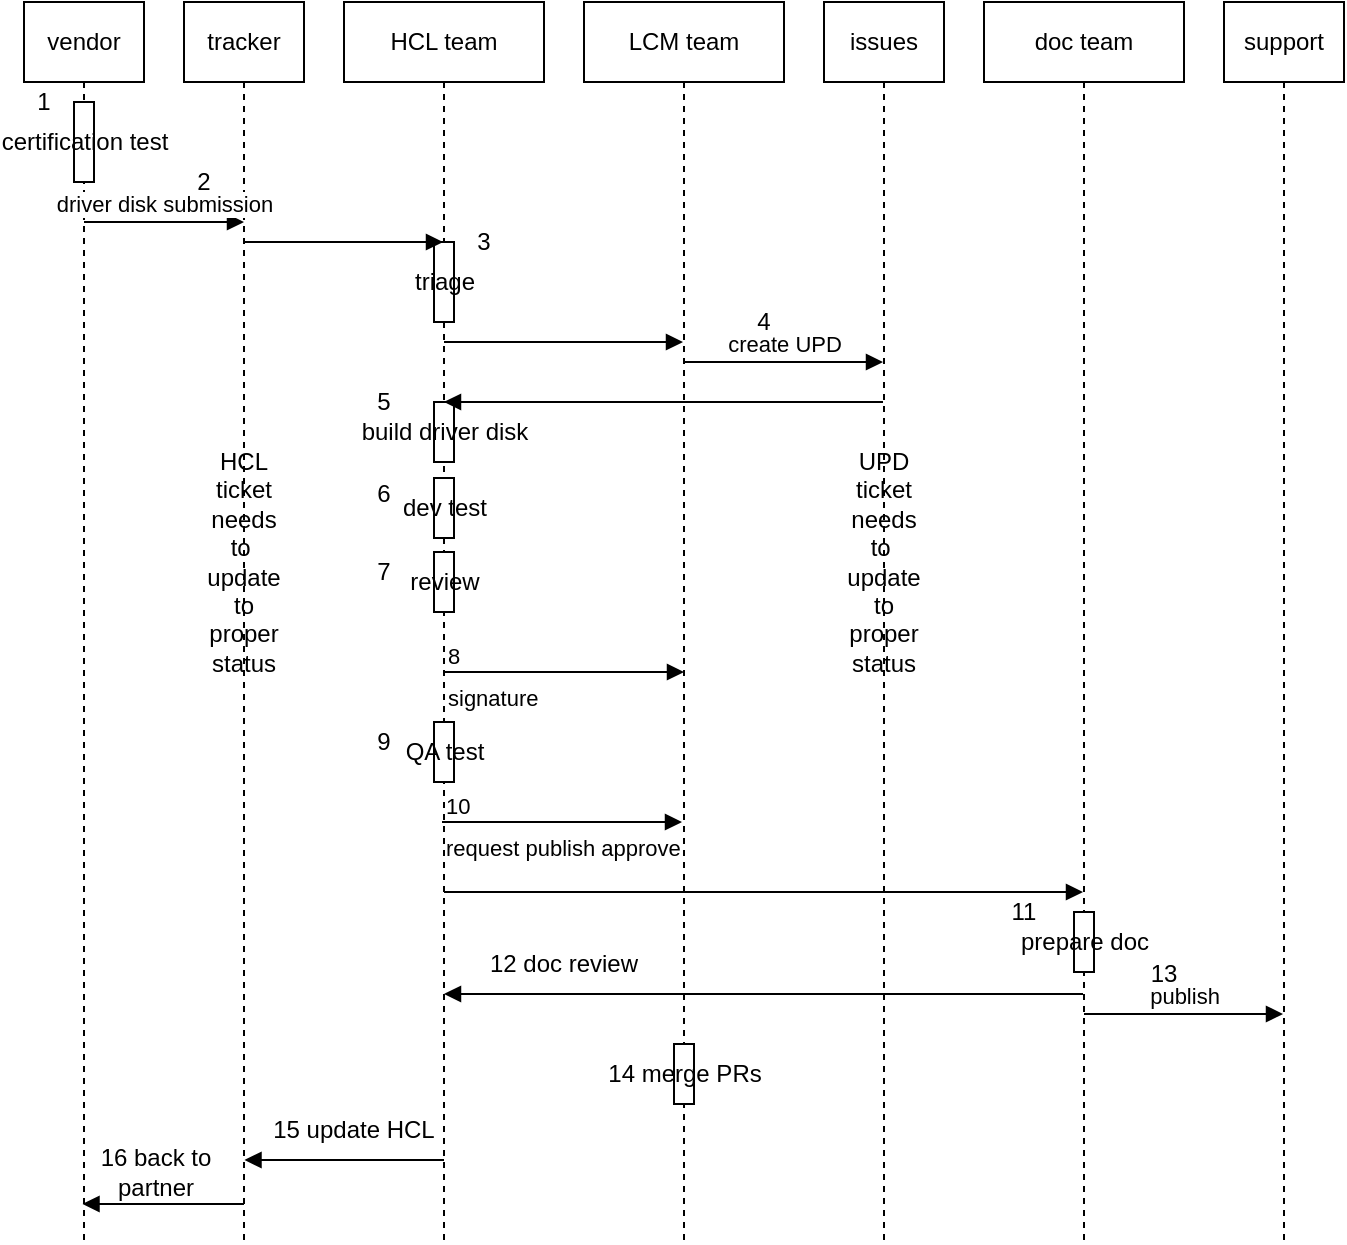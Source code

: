 <mxfile version="20.2.3" type="device"><diagram id="GiWtxwUclES2soi4miPW" name="Page-1"><mxGraphModel dx="1422" dy="705" grid="1" gridSize="10" guides="1" tooltips="1" connect="1" arrows="1" fold="1" page="1" pageScale="1" pageWidth="850" pageHeight="1100" math="0" shadow="0"><root><mxCell id="0"/><mxCell id="1" parent="0"/><mxCell id="kwoz5DQVjxbEdV94-G1b-7" value="vendor" style="shape=umlLifeline;perimeter=lifelinePerimeter;whiteSpace=wrap;html=1;container=1;collapsible=0;recursiveResize=0;outlineConnect=0;" parent="1" vertex="1"><mxGeometry x="40" y="40" width="60" height="620" as="geometry"/></mxCell><mxCell id="kwoz5DQVjxbEdV94-G1b-11" value="certification test" style="html=1;points=[];perimeter=orthogonalPerimeter;" parent="kwoz5DQVjxbEdV94-G1b-7" vertex="1"><mxGeometry x="25" y="50" width="10" height="40" as="geometry"/></mxCell><mxCell id="kwoz5DQVjxbEdV94-G1b-8" value="tracker" style="shape=umlLifeline;perimeter=lifelinePerimeter;whiteSpace=wrap;html=1;container=1;collapsible=0;recursiveResize=0;outlineConnect=0;" parent="1" vertex="1"><mxGeometry x="120" y="40" width="60" height="620" as="geometry"/></mxCell><mxCell id="T6jCOStPt0-aNFIBEeKL-26" value="HCL ticket&lt;br&gt;needs&lt;br&gt;to&amp;nbsp;&lt;br&gt;update to proper status" style="text;html=1;strokeColor=none;fillColor=none;align=center;verticalAlign=middle;whiteSpace=wrap;rounded=0;" parent="kwoz5DQVjxbEdV94-G1b-8" vertex="1"><mxGeometry x="10" y="225" width="40" height="110" as="geometry"/></mxCell><mxCell id="kwoz5DQVjxbEdV94-G1b-15" value="driver disk submission" style="html=1;verticalAlign=bottom;endArrow=block;" parent="1" edge="1"><mxGeometry width="80" relative="1" as="geometry"><mxPoint x="70" y="150" as="sourcePoint"/><mxPoint x="150" y="150" as="targetPoint"/></mxGeometry></mxCell><mxCell id="kwoz5DQVjxbEdV94-G1b-16" value="HCL team" style="shape=umlLifeline;perimeter=lifelinePerimeter;whiteSpace=wrap;html=1;container=1;collapsible=0;recursiveResize=0;outlineConnect=0;" parent="1" vertex="1"><mxGeometry x="200" y="40" width="100" height="620" as="geometry"/></mxCell><mxCell id="kwoz5DQVjxbEdV94-G1b-17" value="triage" style="html=1;points=[];perimeter=orthogonalPerimeter;" parent="kwoz5DQVjxbEdV94-G1b-16" vertex="1"><mxGeometry x="45" y="120" width="10" height="40" as="geometry"/></mxCell><mxCell id="kwoz5DQVjxbEdV94-G1b-28" value="build driver disk" style="html=1;points=[];perimeter=orthogonalPerimeter;" parent="kwoz5DQVjxbEdV94-G1b-16" vertex="1"><mxGeometry x="45" y="200" width="10" height="30" as="geometry"/></mxCell><mxCell id="kwoz5DQVjxbEdV94-G1b-29" value="review" style="html=1;points=[];perimeter=orthogonalPerimeter;" parent="kwoz5DQVjxbEdV94-G1b-16" vertex="1"><mxGeometry x="45" y="275" width="10" height="30" as="geometry"/></mxCell><mxCell id="kwoz5DQVjxbEdV94-G1b-21" value="" style="html=1;verticalAlign=bottom;endArrow=block;" parent="1" target="kwoz5DQVjxbEdV94-G1b-16" edge="1"><mxGeometry width="80" relative="1" as="geometry"><mxPoint x="150" y="160" as="sourcePoint"/><mxPoint x="230" y="160" as="targetPoint"/></mxGeometry></mxCell><mxCell id="kwoz5DQVjxbEdV94-G1b-22" value="LCM team" style="shape=umlLifeline;perimeter=lifelinePerimeter;whiteSpace=wrap;html=1;container=1;collapsible=0;recursiveResize=0;outlineConnect=0;" parent="1" vertex="1"><mxGeometry x="320" y="40" width="100" height="620" as="geometry"/></mxCell><mxCell id="T6jCOStPt0-aNFIBEeKL-7" value="signature" style="endArrow=block;endFill=1;html=1;edgeStyle=orthogonalEdgeStyle;align=left;verticalAlign=top;rounded=0;" parent="kwoz5DQVjxbEdV94-G1b-22" edge="1"><mxGeometry x="-1" relative="1" as="geometry"><mxPoint x="-70" y="335" as="sourcePoint"/><mxPoint x="50" y="335" as="targetPoint"/></mxGeometry></mxCell><mxCell id="T6jCOStPt0-aNFIBEeKL-8" value="8" style="edgeLabel;resizable=0;html=1;align=left;verticalAlign=bottom;" parent="T6jCOStPt0-aNFIBEeKL-7" connectable="0" vertex="1"><mxGeometry x="-1" relative="1" as="geometry"/></mxCell><mxCell id="T6jCOStPt0-aNFIBEeKL-18" value="" style="html=1;verticalAlign=bottom;endArrow=block;" parent="kwoz5DQVjxbEdV94-G1b-22" edge="1"><mxGeometry width="80" relative="1" as="geometry"><mxPoint x="249.5" y="496" as="sourcePoint"/><mxPoint x="-70" y="496" as="targetPoint"/></mxGeometry></mxCell><mxCell id="kwoz5DQVjxbEdV94-G1b-23" value="" style="html=1;verticalAlign=bottom;endArrow=block;" parent="1" target="kwoz5DQVjxbEdV94-G1b-22" edge="1"><mxGeometry width="80" relative="1" as="geometry"><mxPoint x="250" y="210" as="sourcePoint"/><mxPoint x="349.5" y="210" as="targetPoint"/></mxGeometry></mxCell><mxCell id="kwoz5DQVjxbEdV94-G1b-24" value="issues" style="shape=umlLifeline;perimeter=lifelinePerimeter;whiteSpace=wrap;html=1;container=1;collapsible=0;recursiveResize=0;outlineConnect=0;" parent="1" vertex="1"><mxGeometry x="440" y="40" width="60" height="620" as="geometry"/></mxCell><mxCell id="T6jCOStPt0-aNFIBEeKL-27" value="UPD&lt;br&gt;ticket&lt;br&gt;needs&lt;br&gt;to&amp;nbsp;&lt;br&gt;update to proper status" style="text;html=1;strokeColor=none;fillColor=none;align=center;verticalAlign=middle;whiteSpace=wrap;rounded=0;" parent="kwoz5DQVjxbEdV94-G1b-24" vertex="1"><mxGeometry x="10" y="230" width="40" height="100" as="geometry"/></mxCell><mxCell id="kwoz5DQVjxbEdV94-G1b-26" value="create UPD" style="html=1;verticalAlign=bottom;endArrow=block;" parent="1" target="kwoz5DQVjxbEdV94-G1b-24" edge="1"><mxGeometry width="80" relative="1" as="geometry"><mxPoint x="370" y="220" as="sourcePoint"/><mxPoint x="450" y="220" as="targetPoint"/></mxGeometry></mxCell><mxCell id="kwoz5DQVjxbEdV94-G1b-27" value="" style="html=1;verticalAlign=bottom;endArrow=block;" parent="1" source="kwoz5DQVjxbEdV94-G1b-24" edge="1"><mxGeometry width="80" relative="1" as="geometry"><mxPoint x="310" y="240" as="sourcePoint"/><mxPoint x="250" y="240" as="targetPoint"/></mxGeometry></mxCell><mxCell id="kwoz5DQVjxbEdV94-G1b-30" value="doc team" style="shape=umlLifeline;perimeter=lifelinePerimeter;whiteSpace=wrap;html=1;container=1;collapsible=0;recursiveResize=0;outlineConnect=0;" parent="1" vertex="1"><mxGeometry x="520" y="40" width="100" height="620" as="geometry"/></mxCell><mxCell id="T6jCOStPt0-aNFIBEeKL-13" value="prepare doc" style="html=1;points=[];perimeter=orthogonalPerimeter;" parent="kwoz5DQVjxbEdV94-G1b-30" vertex="1"><mxGeometry x="45" y="455" width="10" height="30" as="geometry"/></mxCell><mxCell id="T6jCOStPt0-aNFIBEeKL-14" value="11" style="text;html=1;strokeColor=none;fillColor=none;align=center;verticalAlign=middle;whiteSpace=wrap;rounded=0;" parent="kwoz5DQVjxbEdV94-G1b-30" vertex="1"><mxGeometry y="445" width="40" height="20" as="geometry"/></mxCell><mxCell id="kwoz5DQVjxbEdV94-G1b-31" value="" style="html=1;verticalAlign=bottom;endArrow=block;" parent="1" edge="1"><mxGeometry width="80" relative="1" as="geometry"><mxPoint x="250" y="485" as="sourcePoint"/><mxPoint x="569.5" y="485" as="targetPoint"/></mxGeometry></mxCell><mxCell id="kwoz5DQVjxbEdV94-G1b-32" value="support" style="shape=umlLifeline;perimeter=lifelinePerimeter;whiteSpace=wrap;html=1;container=1;collapsible=0;recursiveResize=0;outlineConnect=0;" parent="1" vertex="1"><mxGeometry x="640" y="40" width="60" height="620" as="geometry"/></mxCell><mxCell id="kwoz5DQVjxbEdV94-G1b-35" value="publish" style="html=1;verticalAlign=bottom;endArrow=block;" parent="1" edge="1"><mxGeometry width="80" relative="1" as="geometry"><mxPoint x="570" y="546" as="sourcePoint"/><mxPoint x="669.5" y="546" as="targetPoint"/></mxGeometry></mxCell><mxCell id="aUXPB8lO7tVTzE93p-QM-1" value="1" style="text;html=1;strokeColor=none;fillColor=none;align=center;verticalAlign=middle;whiteSpace=wrap;rounded=0;" parent="1" vertex="1"><mxGeometry x="30" y="80" width="40" height="20" as="geometry"/></mxCell><mxCell id="aUXPB8lO7tVTzE93p-QM-2" value="2" style="text;html=1;strokeColor=none;fillColor=none;align=center;verticalAlign=middle;whiteSpace=wrap;rounded=0;" parent="1" vertex="1"><mxGeometry x="110" y="120" width="40" height="20" as="geometry"/></mxCell><mxCell id="aUXPB8lO7tVTzE93p-QM-3" value="3" style="text;html=1;strokeColor=none;fillColor=none;align=center;verticalAlign=middle;whiteSpace=wrap;rounded=0;" parent="1" vertex="1"><mxGeometry x="250" y="150" width="40" height="20" as="geometry"/></mxCell><mxCell id="aUXPB8lO7tVTzE93p-QM-4" value="4" style="text;html=1;strokeColor=none;fillColor=none;align=center;verticalAlign=middle;whiteSpace=wrap;rounded=0;" parent="1" vertex="1"><mxGeometry x="390" y="190" width="40" height="20" as="geometry"/></mxCell><mxCell id="aUXPB8lO7tVTzE93p-QM-5" value="5" style="text;html=1;strokeColor=none;fillColor=none;align=center;verticalAlign=middle;whiteSpace=wrap;rounded=0;" parent="1" vertex="1"><mxGeometry x="200" y="230" width="40" height="20" as="geometry"/></mxCell><mxCell id="aUXPB8lO7tVTzE93p-QM-6" value="7" style="text;html=1;strokeColor=none;fillColor=none;align=center;verticalAlign=middle;whiteSpace=wrap;rounded=0;" parent="1" vertex="1"><mxGeometry x="200" y="315" width="40" height="20" as="geometry"/></mxCell><mxCell id="aUXPB8lO7tVTzE93p-QM-8" value="13" style="text;html=1;strokeColor=none;fillColor=none;align=center;verticalAlign=middle;whiteSpace=wrap;rounded=0;" parent="1" vertex="1"><mxGeometry x="590" y="516" width="40" height="20" as="geometry"/></mxCell><mxCell id="T6jCOStPt0-aNFIBEeKL-9" value="QA test" style="html=1;points=[];perimeter=orthogonalPerimeter;" parent="1" vertex="1"><mxGeometry x="245" y="400" width="10" height="30" as="geometry"/></mxCell><mxCell id="T6jCOStPt0-aNFIBEeKL-10" value="9" style="text;html=1;strokeColor=none;fillColor=none;align=center;verticalAlign=middle;whiteSpace=wrap;rounded=0;" parent="1" vertex="1"><mxGeometry x="200" y="400" width="40" height="20" as="geometry"/></mxCell><mxCell id="T6jCOStPt0-aNFIBEeKL-11" value="request publish approve" style="endArrow=block;endFill=1;html=1;edgeStyle=orthogonalEdgeStyle;align=left;verticalAlign=top;rounded=0;" parent="1" edge="1"><mxGeometry x="-1" relative="1" as="geometry"><mxPoint x="249" y="450" as="sourcePoint"/><mxPoint x="369" y="450" as="targetPoint"/></mxGeometry></mxCell><mxCell id="T6jCOStPt0-aNFIBEeKL-12" value="10" style="edgeLabel;resizable=0;html=1;align=left;verticalAlign=bottom;" parent="T6jCOStPt0-aNFIBEeKL-11" connectable="0" vertex="1"><mxGeometry x="-1" relative="1" as="geometry"/></mxCell><mxCell id="T6jCOStPt0-aNFIBEeKL-21" value="12 doc review" style="text;html=1;strokeColor=none;fillColor=none;align=center;verticalAlign=middle;whiteSpace=wrap;rounded=0;" parent="1" vertex="1"><mxGeometry x="270" y="506" width="80" height="30" as="geometry"/></mxCell><mxCell id="T6jCOStPt0-aNFIBEeKL-22" value="" style="html=1;verticalAlign=bottom;endArrow=block;" parent="1" edge="1"><mxGeometry width="80" relative="1" as="geometry"><mxPoint x="250" y="619" as="sourcePoint"/><mxPoint x="150.25" y="619.0" as="targetPoint"/></mxGeometry></mxCell><mxCell id="T6jCOStPt0-aNFIBEeKL-23" value="" style="html=1;verticalAlign=bottom;endArrow=block;" parent="1" edge="1"><mxGeometry width="80" relative="1" as="geometry"><mxPoint x="150" y="641" as="sourcePoint"/><mxPoint x="69.25" y="641.0" as="targetPoint"/></mxGeometry></mxCell><mxCell id="T6jCOStPt0-aNFIBEeKL-24" value="15 update HCL" style="text;html=1;strokeColor=none;fillColor=none;align=center;verticalAlign=middle;whiteSpace=wrap;rounded=0;" parent="1" vertex="1"><mxGeometry x="160" y="589" width="90" height="30" as="geometry"/></mxCell><mxCell id="T6jCOStPt0-aNFIBEeKL-25" value="16 back to partner" style="text;html=1;strokeColor=none;fillColor=none;align=center;verticalAlign=middle;whiteSpace=wrap;rounded=0;" parent="1" vertex="1"><mxGeometry x="61" y="610" width="90" height="30" as="geometry"/></mxCell><mxCell id="T6jCOStPt0-aNFIBEeKL-30" value="14 merge PRs" style="html=1;points=[];perimeter=orthogonalPerimeter;" parent="1" vertex="1"><mxGeometry x="365" y="561" width="10" height="30" as="geometry"/></mxCell><mxCell id="vNhygtNyDLthwg-5Q2eE-1" value="dev test" style="html=1;points=[];perimeter=orthogonalPerimeter;" vertex="1" parent="1"><mxGeometry x="245" y="278" width="10" height="30" as="geometry"/></mxCell><mxCell id="vNhygtNyDLthwg-5Q2eE-2" value="6" style="text;html=1;strokeColor=none;fillColor=none;align=center;verticalAlign=middle;whiteSpace=wrap;rounded=0;" vertex="1" parent="1"><mxGeometry x="200" y="276" width="40" height="20" as="geometry"/></mxCell></root></mxGraphModel></diagram></mxfile>